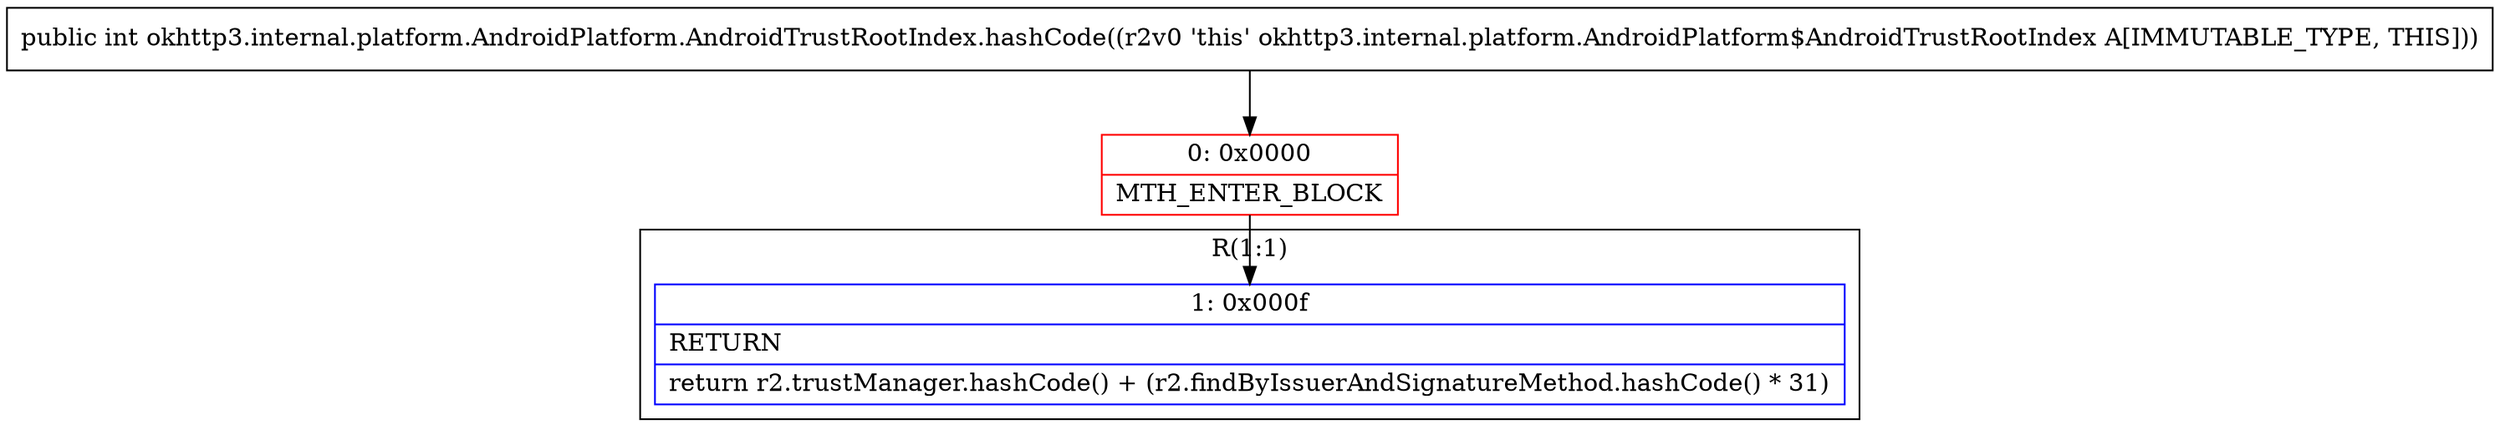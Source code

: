 digraph "CFG forokhttp3.internal.platform.AndroidPlatform.AndroidTrustRootIndex.hashCode()I" {
subgraph cluster_Region_263496668 {
label = "R(1:1)";
node [shape=record,color=blue];
Node_1 [shape=record,label="{1\:\ 0x000f|RETURN\l|return r2.trustManager.hashCode() + (r2.findByIssuerAndSignatureMethod.hashCode() * 31)\l}"];
}
Node_0 [shape=record,color=red,label="{0\:\ 0x0000|MTH_ENTER_BLOCK\l}"];
MethodNode[shape=record,label="{public int okhttp3.internal.platform.AndroidPlatform.AndroidTrustRootIndex.hashCode((r2v0 'this' okhttp3.internal.platform.AndroidPlatform$AndroidTrustRootIndex A[IMMUTABLE_TYPE, THIS])) }"];
MethodNode -> Node_0;
Node_0 -> Node_1;
}

